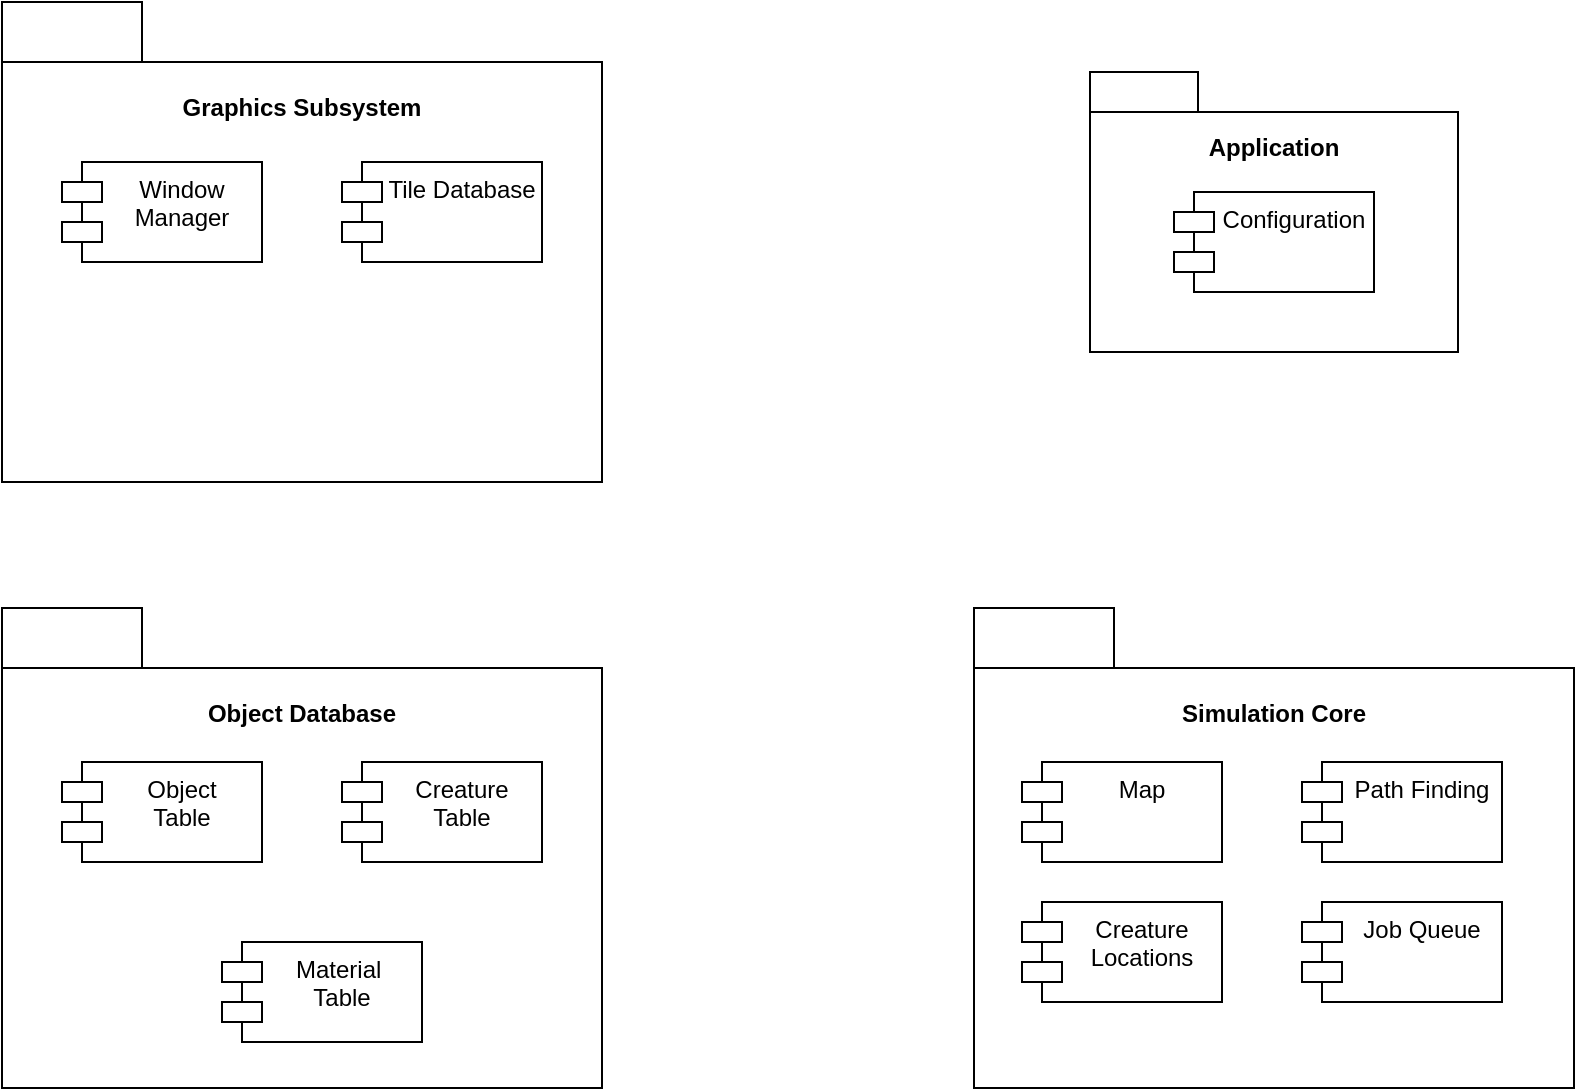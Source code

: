 <mxfile version="22.1.2" type="device">
  <diagram name="Page-1" id="VDByYd5_aM_RI3PdM5R2">
    <mxGraphModel dx="1418" dy="868" grid="0" gridSize="10" guides="1" tooltips="1" connect="1" arrows="1" fold="1" page="1" pageScale="1" pageWidth="1920" pageHeight="1200" math="0" shadow="0">
      <root>
        <mxCell id="0" />
        <mxCell id="1" parent="0" />
        <mxCell id="vJQVRNP7pIGz34hITViI-14" value="&lt;div style=&quot;&quot;&gt;&lt;span style=&quot;background-color: initial;&quot;&gt;&lt;br&gt;&lt;/span&gt;&lt;/div&gt;&lt;div style=&quot;&quot;&gt;&lt;span style=&quot;background-color: initial;&quot;&gt;&lt;br&gt;&lt;/span&gt;&lt;/div&gt;&lt;div style=&quot;&quot;&gt;&lt;span style=&quot;background-color: initial;&quot;&gt;Simulation Core&lt;/span&gt;&lt;/div&gt;" style="shape=folder;fontStyle=1;spacingTop=10;tabWidth=70;tabHeight=30;tabPosition=left;html=1;whiteSpace=wrap;align=center;horizontal=1;verticalAlign=top;" parent="1" vertex="1">
          <mxGeometry x="1036" y="383" width="300" height="240" as="geometry" />
        </mxCell>
        <mxCell id="vJQVRNP7pIGz34hITViI-16" value="Map" style="shape=module;align=left;spacingLeft=20;align=center;verticalAlign=top;whiteSpace=wrap;html=1;" parent="1" vertex="1">
          <mxGeometry x="1060" y="460" width="100" height="50" as="geometry" />
        </mxCell>
        <mxCell id="vJQVRNP7pIGz34hITViI-17" value="Creature Locations" style="shape=module;align=left;spacingLeft=20;align=center;verticalAlign=top;whiteSpace=wrap;html=1;" parent="1" vertex="1">
          <mxGeometry x="1060" y="530" width="100" height="50" as="geometry" />
        </mxCell>
        <mxCell id="vJQVRNP7pIGz34hITViI-18" value="Job Queue" style="shape=module;align=left;spacingLeft=20;align=center;verticalAlign=top;whiteSpace=wrap;html=1;" parent="1" vertex="1">
          <mxGeometry x="1200" y="530" width="100" height="50" as="geometry" />
        </mxCell>
        <mxCell id="vJQVRNP7pIGz34hITViI-19" value="Path Finding" style="shape=module;align=left;spacingLeft=20;align=center;verticalAlign=top;whiteSpace=wrap;html=1;" parent="1" vertex="1">
          <mxGeometry x="1200" y="460" width="100" height="50" as="geometry" />
        </mxCell>
        <mxCell id="BP-rPIdB9x6ke30yC4P2-1" value="&lt;div style=&quot;&quot;&gt;&lt;br&gt;&lt;/div&gt;&lt;div style=&quot;&quot;&gt;&lt;br&gt;&lt;/div&gt;&lt;div style=&quot;&quot;&gt;Object Database&lt;/div&gt;" style="shape=folder;fontStyle=1;spacingTop=10;tabWidth=70;tabHeight=30;tabPosition=left;html=1;whiteSpace=wrap;align=center;horizontal=1;verticalAlign=top;" vertex="1" parent="1">
          <mxGeometry x="550" y="383" width="300" height="240" as="geometry" />
        </mxCell>
        <mxCell id="BP-rPIdB9x6ke30yC4P2-6" value="Object&lt;br&gt;Table" style="shape=module;align=left;spacingLeft=20;align=center;verticalAlign=top;whiteSpace=wrap;html=1;" vertex="1" parent="1">
          <mxGeometry x="580" y="460" width="100" height="50" as="geometry" />
        </mxCell>
        <mxCell id="BP-rPIdB9x6ke30yC4P2-7" value="Creature&lt;br&gt;Table" style="shape=module;align=left;spacingLeft=20;align=center;verticalAlign=top;whiteSpace=wrap;html=1;" vertex="1" parent="1">
          <mxGeometry x="720" y="460" width="100" height="50" as="geometry" />
        </mxCell>
        <mxCell id="BP-rPIdB9x6ke30yC4P2-9" value="Material&amp;nbsp;&lt;br&gt;Table" style="shape=module;align=left;spacingLeft=20;align=center;verticalAlign=top;whiteSpace=wrap;html=1;" vertex="1" parent="1">
          <mxGeometry x="660" y="550" width="100" height="50" as="geometry" />
        </mxCell>
        <mxCell id="BP-rPIdB9x6ke30yC4P2-10" value="&lt;div style=&quot;&quot;&gt;&lt;br&gt;&lt;/div&gt;&lt;div style=&quot;&quot;&gt;&lt;br&gt;&lt;/div&gt;&lt;div style=&quot;&quot;&gt;Graphics Subsystem&lt;/div&gt;" style="shape=folder;fontStyle=1;spacingTop=10;tabWidth=70;tabHeight=30;tabPosition=left;html=1;whiteSpace=wrap;align=center;horizontal=1;verticalAlign=top;" vertex="1" parent="1">
          <mxGeometry x="550" y="80" width="300" height="240" as="geometry" />
        </mxCell>
        <mxCell id="BP-rPIdB9x6ke30yC4P2-11" value="Window Manager" style="shape=module;align=left;spacingLeft=20;align=center;verticalAlign=top;whiteSpace=wrap;html=1;" vertex="1" parent="1">
          <mxGeometry x="580" y="160" width="100" height="50" as="geometry" />
        </mxCell>
        <mxCell id="BP-rPIdB9x6ke30yC4P2-12" value="Tile Database" style="shape=module;align=left;spacingLeft=20;align=center;verticalAlign=top;whiteSpace=wrap;html=1;" vertex="1" parent="1">
          <mxGeometry x="720" y="160" width="100" height="50" as="geometry" />
        </mxCell>
        <mxCell id="BP-rPIdB9x6ke30yC4P2-13" value="&lt;div style=&quot;&quot;&gt;&lt;br&gt;&lt;/div&gt;&lt;div style=&quot;&quot;&gt;&lt;span style=&quot;background-color: initial;&quot;&gt;Application&lt;/span&gt;&lt;br&gt;&lt;/div&gt;" style="shape=folder;fontStyle=1;spacingTop=10;tabWidth=54;tabHeight=20;tabPosition=left;html=1;whiteSpace=wrap;align=center;horizontal=1;verticalAlign=top;" vertex="1" parent="1">
          <mxGeometry x="1094" y="115" width="184" height="140" as="geometry" />
        </mxCell>
        <mxCell id="BP-rPIdB9x6ke30yC4P2-14" value="Configuration" style="shape=module;align=left;spacingLeft=20;align=center;verticalAlign=top;whiteSpace=wrap;html=1;" vertex="1" parent="1">
          <mxGeometry x="1136" y="175" width="100" height="50" as="geometry" />
        </mxCell>
      </root>
    </mxGraphModel>
  </diagram>
</mxfile>

